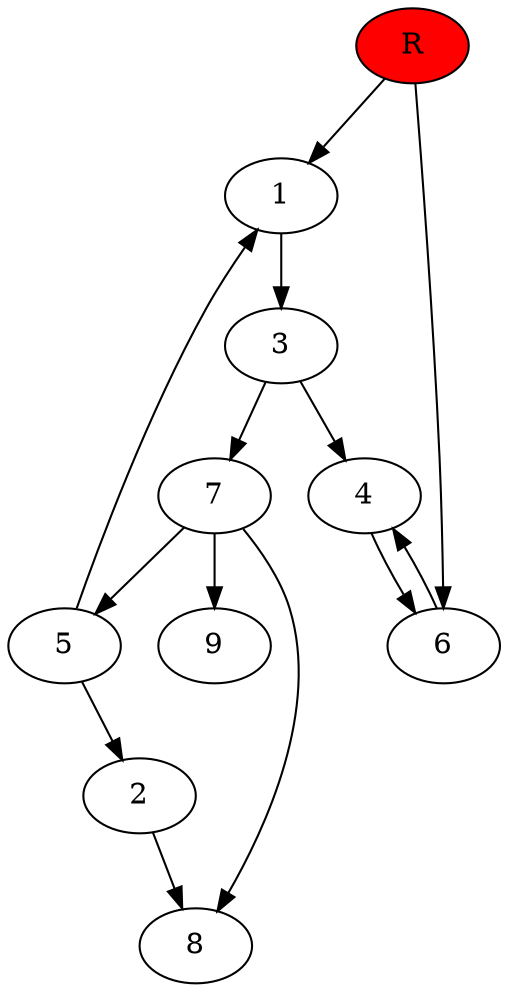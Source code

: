 digraph prb77824 {
	1
	2
	3
	4
	5
	6
	7
	8
	R [fillcolor="#ff0000" style=filled]
	1 -> 3
	2 -> 8
	3 -> 4
	3 -> 7
	4 -> 6
	5 -> 1
	5 -> 2
	6 -> 4
	7 -> 5
	7 -> 8
	7 -> 9
	R -> 1
	R -> 6
}
